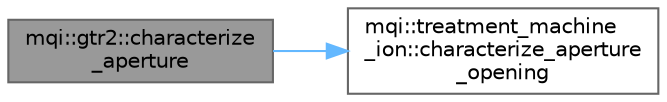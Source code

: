 digraph "mqi::gtr2::characterize_aperture"
{
 // LATEX_PDF_SIZE
  bgcolor="transparent";
  edge [fontname=Helvetica,fontsize=10,labelfontname=Helvetica,labelfontsize=10];
  node [fontname=Helvetica,fontsize=10,shape=box,height=0.2,width=0.4];
  rankdir="LR";
  Node1 [id="Node000001",label="mqi::gtr2::characterize\l_aperture",height=0.2,width=0.4,color="gray40", fillcolor="grey60", style="filled", fontcolor="black",tooltip="Characterizes the aperture based on DICOM data."];
  Node1 -> Node2 [id="edge1_Node000001_Node000002",color="steelblue1",style="solid",tooltip=" "];
  Node2 [id="Node000002",label="mqi::treatment_machine\l_ion::characterize_aperture\l_opening",height=0.2,width=0.4,color="grey40", fillcolor="white", style="filled",URL="$classmqi_1_1treatment__machine__ion.html#a82dd2a41c82fb8d4f84c23a1643a2cff",tooltip="Characterizes the aperture opening from a dataset."];
}
